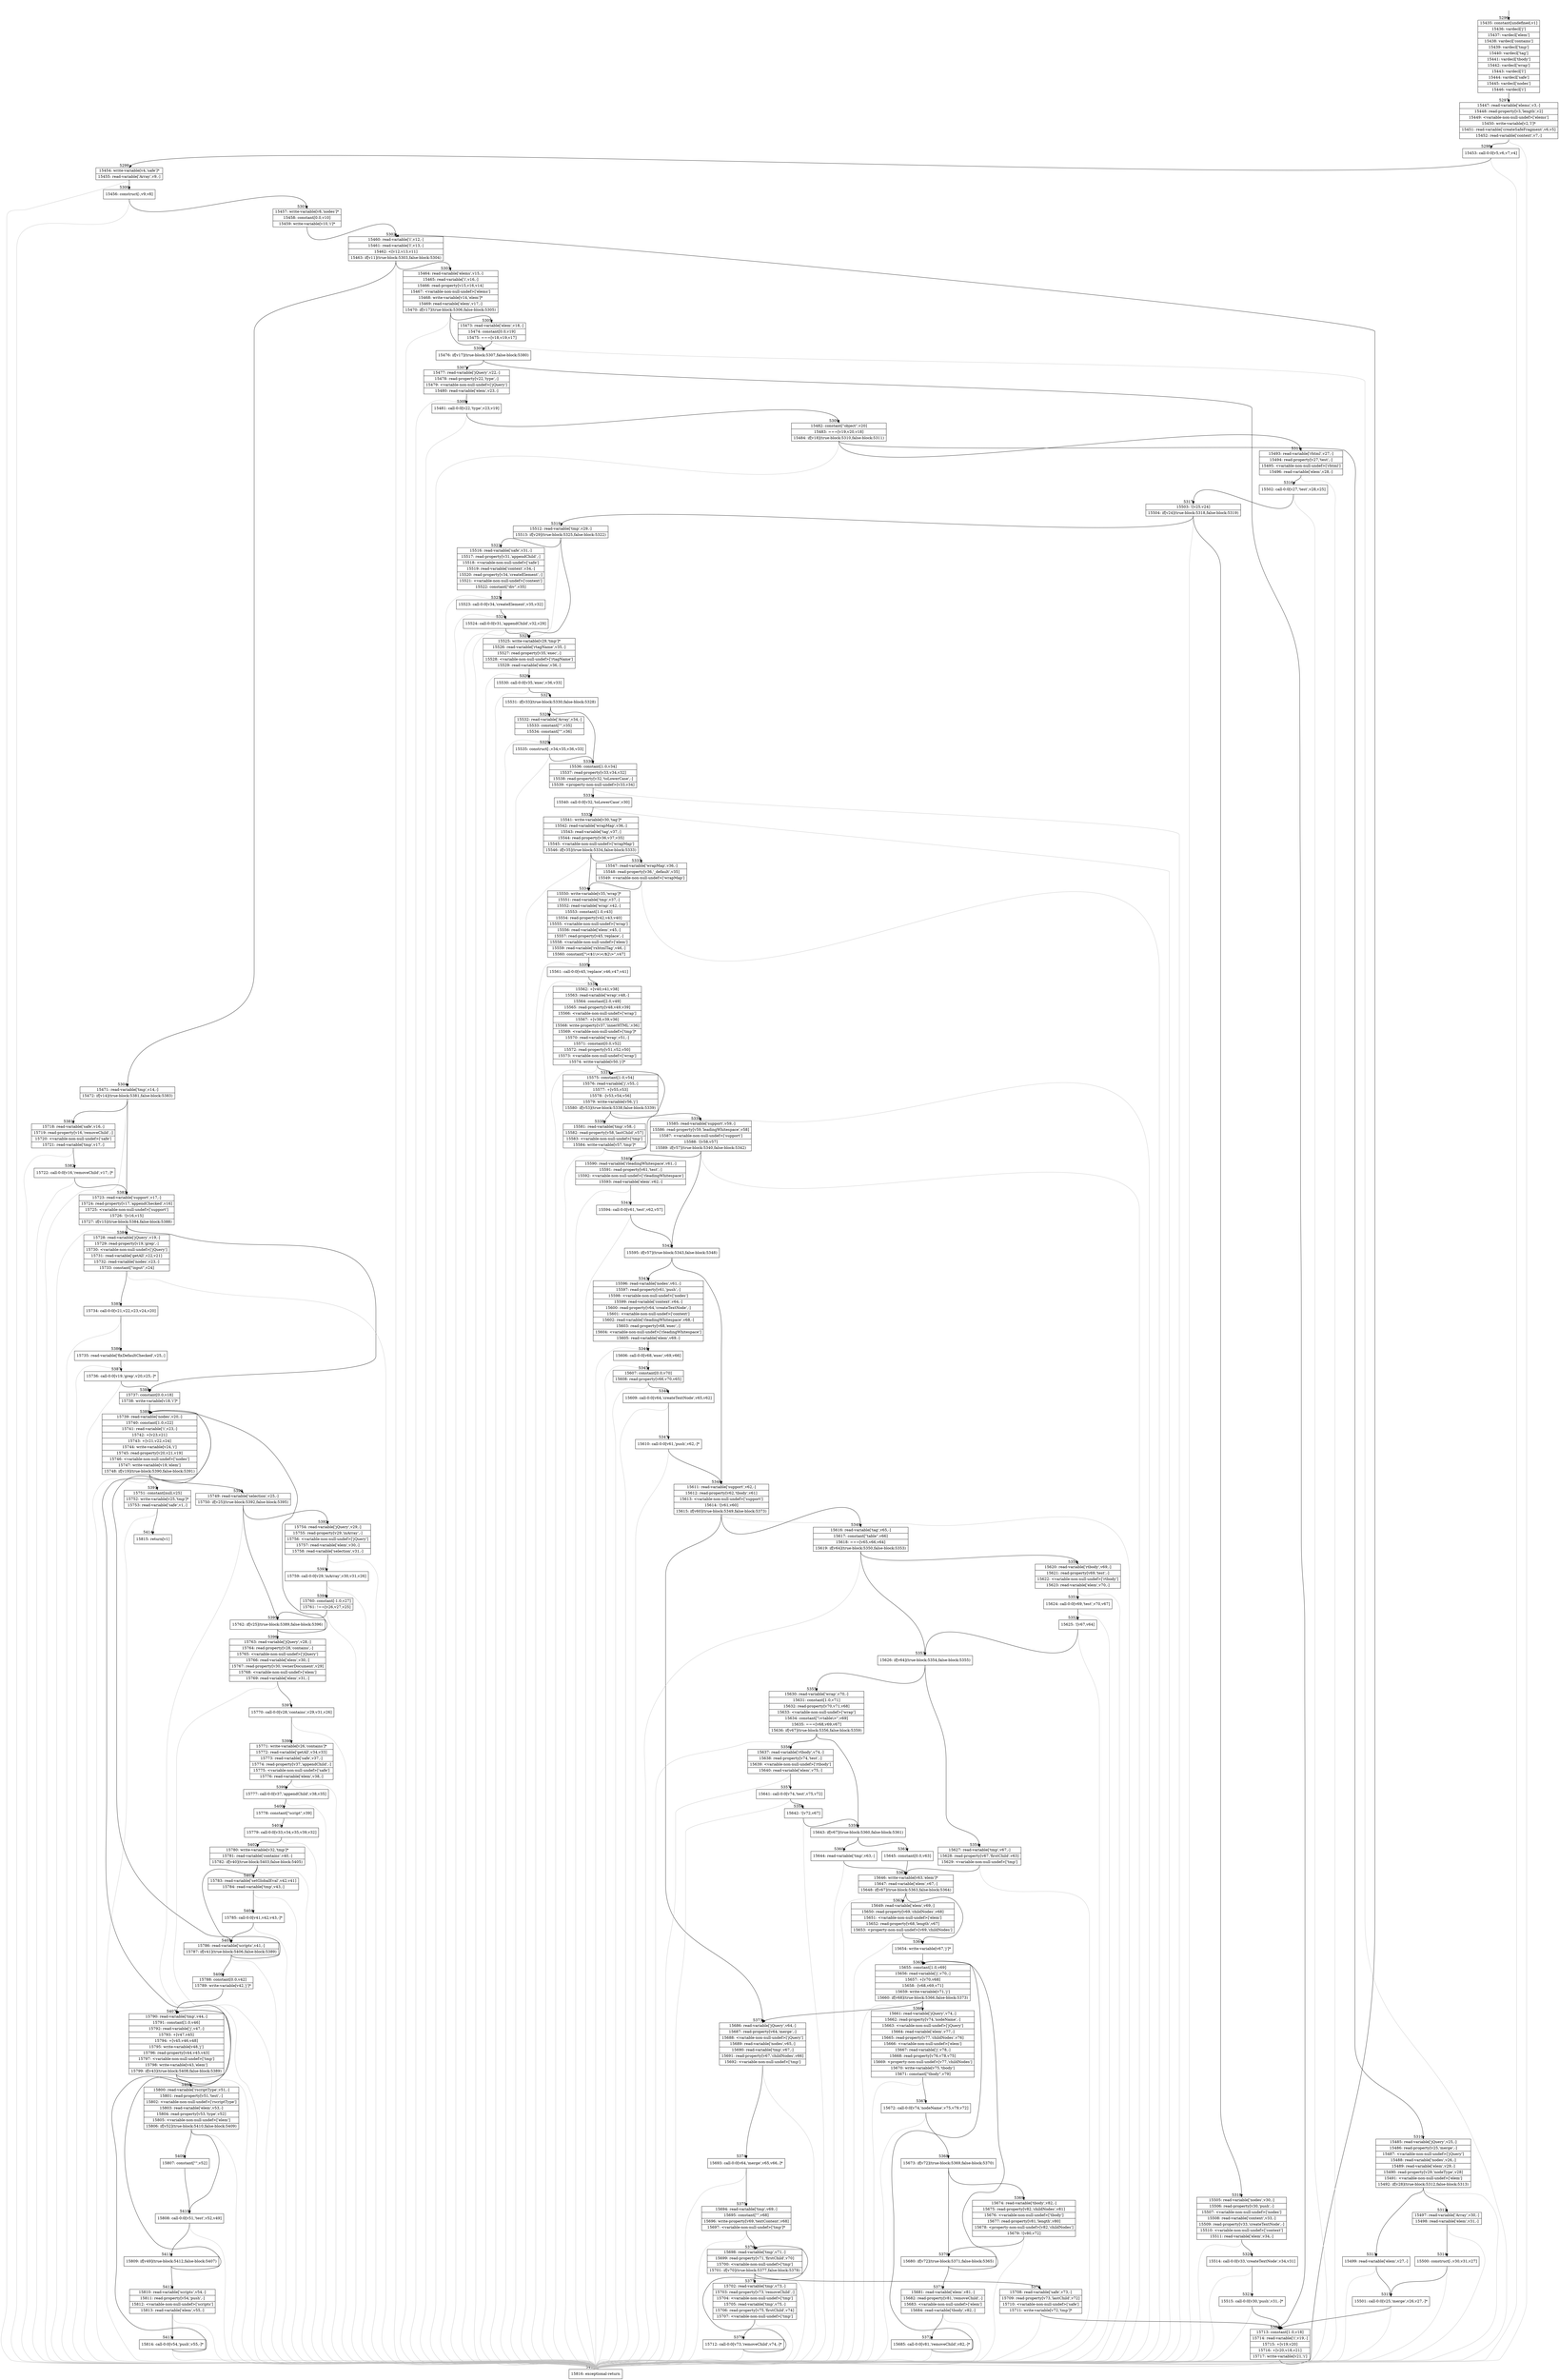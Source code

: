 digraph {
rankdir="TD"
BB_entry334[shape=none,label=""];
BB_entry334 -> BB5296 [tailport=s, headport=n, headlabel="    5296"]
BB5296 [shape=record label="{15435: constant[undefined,v1]|15436: vardecl['j']|15437: vardecl['elem']|15438: vardecl['contains']|15439: vardecl['tmp']|15440: vardecl['tag']|15441: vardecl['tbody']|15442: vardecl['wrap']|15443: vardecl['l']|15444: vardecl['safe']|15445: vardecl['nodes']|15446: vardecl['i']}" ] 
BB5296 -> BB5297 [tailport=s, headport=n, headlabel="      5297"]
BB5297 [shape=record label="{15447: read-variable['elems',v3,-]|15448: read-property[v3,'length',v2]|15449: \<variable-non-null-undef\>['elems']|15450: write-variable[v2,'l']*|15451: read-variable['createSafeFragment',v6,v5]|15452: read-variable['context',v7,-]}" ] 
BB5297 -> BB5298 [tailport=s, headport=n, headlabel="      5298"]
BB5297 -> BB5415 [tailport=s, headport=n, color=gray, headlabel="      5415"]
BB5298 [shape=record label="{15453: call-0:0[v5,v6,v7,v4]}" ] 
BB5298 -> BB5299 [tailport=s, headport=n, headlabel="      5299"]
BB5298 -> BB5415 [tailport=s, headport=n, color=gray]
BB5299 [shape=record label="{15454: write-variable[v4,'safe']*|15455: read-variable['Array',v9,-]}" ] 
BB5299 -> BB5300 [tailport=s, headport=n, headlabel="      5300"]
BB5299 -> BB5415 [tailport=s, headport=n, color=gray]
BB5300 [shape=record label="{15456: construct[-,v9,v8]}" ] 
BB5300 -> BB5301 [tailport=s, headport=n, headlabel="      5301"]
BB5300 -> BB5415 [tailport=s, headport=n, color=gray]
BB5301 [shape=record label="{15457: write-variable[v8,'nodes']*|15458: constant[0.0,v10]|15459: write-variable[v10,'i']*}" ] 
BB5301 -> BB5302 [tailport=s, headport=n, headlabel="      5302"]
BB5302 [shape=record label="{15460: read-variable['i',v12,-]|15461: read-variable['l',v13,-]|15462: \<[v12,v13,v11]|15463: if[v11](true-block:5303,false-block:5304)}" ] 
BB5302 -> BB5303 [tailport=s, headport=n, headlabel="      5303"]
BB5302 -> BB5304 [tailport=s, headport=n, headlabel="      5304"]
BB5302 -> BB5415 [tailport=s, headport=n, color=gray]
BB5303 [shape=record label="{15464: read-variable['elems',v15,-]|15465: read-variable['i',v16,-]|15466: read-property[v15,v16,v14]|15467: \<variable-non-null-undef\>['elems']|15468: write-variable[v14,'elem']*|15469: read-variable['elem',v17,-]|15470: if[v17](true-block:5306,false-block:5305)}" ] 
BB5303 -> BB5306 [tailport=s, headport=n, headlabel="      5306"]
BB5303 -> BB5305 [tailport=s, headport=n, headlabel="      5305"]
BB5303 -> BB5415 [tailport=s, headport=n, color=gray]
BB5304 [shape=record label="{15471: read-variable['tmp',v14,-]|15472: if[v14](true-block:5381,false-block:5383)}" ] 
BB5304 -> BB5381 [tailport=s, headport=n, headlabel="      5381"]
BB5304 -> BB5383 [tailport=s, headport=n, headlabel="      5383"]
BB5304 -> BB5415 [tailport=s, headport=n, color=gray]
BB5305 [shape=record label="{15473: read-variable['elem',v18,-]|15474: constant[0.0,v19]|15475: ===[v18,v19,v17]}" ] 
BB5305 -> BB5306 [tailport=s, headport=n]
BB5305 -> BB5415 [tailport=s, headport=n, color=gray]
BB5306 [shape=record label="{15476: if[v17](true-block:5307,false-block:5380)}" ] 
BB5306 -> BB5307 [tailport=s, headport=n, headlabel="      5307"]
BB5306 -> BB5380 [tailport=s, headport=n, headlabel="      5380"]
BB5307 [shape=record label="{15477: read-variable['jQuery',v22,-]|15478: read-property[v22,'type',-]|15479: \<variable-non-null-undef\>['jQuery']|15480: read-variable['elem',v23,-]}" ] 
BB5307 -> BB5308 [tailport=s, headport=n, headlabel="      5308"]
BB5307 -> BB5415 [tailport=s, headport=n, color=gray]
BB5308 [shape=record label="{15481: call-0:0[v22,'type',v23,v19]}" ] 
BB5308 -> BB5309 [tailport=s, headport=n, headlabel="      5309"]
BB5308 -> BB5415 [tailport=s, headport=n, color=gray]
BB5309 [shape=record label="{15482: constant[\"object\",v20]|15483: ===[v19,v20,v18]|15484: if[v18](true-block:5310,false-block:5311)}" ] 
BB5309 -> BB5310 [tailport=s, headport=n, headlabel="      5310"]
BB5309 -> BB5311 [tailport=s, headport=n, headlabel="      5311"]
BB5309 -> BB5415 [tailport=s, headport=n, color=gray]
BB5310 [shape=record label="{15485: read-variable['jQuery',v25,-]|15486: read-property[v25,'merge',-]|15487: \<variable-non-null-undef\>['jQuery']|15488: read-variable['nodes',v26,-]|15489: read-variable['elem',v29,-]|15490: read-property[v29,'nodeType',v28]|15491: \<variable-non-null-undef\>['elem']|15492: if[v28](true-block:5312,false-block:5313)}" ] 
BB5310 -> BB5312 [tailport=s, headport=n, headlabel="      5312"]
BB5310 -> BB5313 [tailport=s, headport=n, headlabel="      5313"]
BB5310 -> BB5415 [tailport=s, headport=n, color=gray]
BB5311 [shape=record label="{15493: read-variable['rhtml',v27,-]|15494: read-property[v27,'test',-]|15495: \<variable-non-null-undef\>['rhtml']|15496: read-variable['elem',v28,-]}" ] 
BB5311 -> BB5316 [tailport=s, headport=n, headlabel="      5316"]
BB5311 -> BB5415 [tailport=s, headport=n, color=gray]
BB5312 [shape=record label="{15497: read-variable['Array',v30,-]|15498: read-variable['elem',v31,-]}" ] 
BB5312 -> BB5314 [tailport=s, headport=n, headlabel="      5314"]
BB5312 -> BB5415 [tailport=s, headport=n, color=gray]
BB5313 [shape=record label="{15499: read-variable['elem',v27,-]}" ] 
BB5313 -> BB5315 [tailport=s, headport=n, headlabel="      5315"]
BB5313 -> BB5415 [tailport=s, headport=n, color=gray]
BB5314 [shape=record label="{15500: construct[-,v30,v31,v27]}" ] 
BB5314 -> BB5315 [tailport=s, headport=n]
BB5314 -> BB5415 [tailport=s, headport=n, color=gray]
BB5315 [shape=record label="{15501: call-0:0[v25,'merge',v26,v27,-]*}" ] 
BB5315 -> BB5380 [tailport=s, headport=n]
BB5315 -> BB5415 [tailport=s, headport=n, color=gray]
BB5316 [shape=record label="{15502: call-0:0[v27,'test',v28,v25]}" ] 
BB5316 -> BB5317 [tailport=s, headport=n, headlabel="      5317"]
BB5316 -> BB5415 [tailport=s, headport=n, color=gray]
BB5317 [shape=record label="{15503: ![v25,v24]|15504: if[v24](true-block:5318,false-block:5319)}" ] 
BB5317 -> BB5318 [tailport=s, headport=n, headlabel="      5318"]
BB5317 -> BB5319 [tailport=s, headport=n, headlabel="      5319"]
BB5317 -> BB5415 [tailport=s, headport=n, color=gray]
BB5318 [shape=record label="{15505: read-variable['nodes',v30,-]|15506: read-property[v30,'push',-]|15507: \<variable-non-null-undef\>['nodes']|15508: read-variable['context',v33,-]|15509: read-property[v33,'createTextNode',-]|15510: \<variable-non-null-undef\>['context']|15511: read-variable['elem',v34,-]}" ] 
BB5318 -> BB5320 [tailport=s, headport=n, headlabel="      5320"]
BB5318 -> BB5415 [tailport=s, headport=n, color=gray]
BB5319 [shape=record label="{15512: read-variable['tmp',v29,-]|15513: if[v29](true-block:5325,false-block:5322)}" ] 
BB5319 -> BB5325 [tailport=s, headport=n, headlabel="      5325"]
BB5319 -> BB5322 [tailport=s, headport=n, headlabel="      5322"]
BB5319 -> BB5415 [tailport=s, headport=n, color=gray]
BB5320 [shape=record label="{15514: call-0:0[v33,'createTextNode',v34,v31]}" ] 
BB5320 -> BB5321 [tailport=s, headport=n, headlabel="      5321"]
BB5320 -> BB5415 [tailport=s, headport=n, color=gray]
BB5321 [shape=record label="{15515: call-0:0[v30,'push',v31,-]*}" ] 
BB5321 -> BB5380 [tailport=s, headport=n]
BB5321 -> BB5415 [tailport=s, headport=n, color=gray]
BB5322 [shape=record label="{15516: read-variable['safe',v31,-]|15517: read-property[v31,'appendChild',-]|15518: \<variable-non-null-undef\>['safe']|15519: read-variable['context',v34,-]|15520: read-property[v34,'createElement',-]|15521: \<variable-non-null-undef\>['context']|15522: constant[\"div\",v35]}" ] 
BB5322 -> BB5323 [tailport=s, headport=n, headlabel="      5323"]
BB5322 -> BB5415 [tailport=s, headport=n, color=gray]
BB5323 [shape=record label="{15523: call-0:0[v34,'createElement',v35,v32]}" ] 
BB5323 -> BB5324 [tailport=s, headport=n, headlabel="      5324"]
BB5323 -> BB5415 [tailport=s, headport=n, color=gray]
BB5324 [shape=record label="{15524: call-0:0[v31,'appendChild',v32,v29]}" ] 
BB5324 -> BB5325 [tailport=s, headport=n]
BB5324 -> BB5415 [tailport=s, headport=n, color=gray]
BB5325 [shape=record label="{15525: write-variable[v29,'tmp']*|15526: read-variable['rtagName',v35,-]|15527: read-property[v35,'exec',-]|15528: \<variable-non-null-undef\>['rtagName']|15529: read-variable['elem',v36,-]}" ] 
BB5325 -> BB5326 [tailport=s, headport=n, headlabel="      5326"]
BB5325 -> BB5415 [tailport=s, headport=n, color=gray]
BB5326 [shape=record label="{15530: call-0:0[v35,'exec',v36,v33]}" ] 
BB5326 -> BB5327 [tailport=s, headport=n, headlabel="      5327"]
BB5326 -> BB5415 [tailport=s, headport=n, color=gray]
BB5327 [shape=record label="{15531: if[v33](true-block:5330,false-block:5328)}" ] 
BB5327 -> BB5330 [tailport=s, headport=n, headlabel="      5330"]
BB5327 -> BB5328 [tailport=s, headport=n, headlabel="      5328"]
BB5328 [shape=record label="{15532: read-variable['Array',v34,-]|15533: constant[\"\",v35]|15534: constant[\"\",v36]}" ] 
BB5328 -> BB5329 [tailport=s, headport=n, headlabel="      5329"]
BB5328 -> BB5415 [tailport=s, headport=n, color=gray]
BB5329 [shape=record label="{15535: construct[-,v34,v35,v36,v33]}" ] 
BB5329 -> BB5330 [tailport=s, headport=n]
BB5329 -> BB5415 [tailport=s, headport=n, color=gray]
BB5330 [shape=record label="{15536: constant[1.0,v34]|15537: read-property[v33,v34,v32]|15538: read-property[v32,'toLowerCase',-]|15539: \<property-non-null-undef\>[v33,v34]}" ] 
BB5330 -> BB5331 [tailport=s, headport=n, headlabel="      5331"]
BB5330 -> BB5415 [tailport=s, headport=n, color=gray]
BB5331 [shape=record label="{15540: call-0:0[v32,'toLowerCase',v30]}" ] 
BB5331 -> BB5332 [tailport=s, headport=n, headlabel="      5332"]
BB5331 -> BB5415 [tailport=s, headport=n, color=gray]
BB5332 [shape=record label="{15541: write-variable[v30,'tag']*|15542: read-variable['wrapMap',v36,-]|15543: read-variable['tag',v37,-]|15544: read-property[v36,v37,v35]|15545: \<variable-non-null-undef\>['wrapMap']|15546: if[v35](true-block:5334,false-block:5333)}" ] 
BB5332 -> BB5334 [tailport=s, headport=n, headlabel="      5334"]
BB5332 -> BB5333 [tailport=s, headport=n, headlabel="      5333"]
BB5332 -> BB5415 [tailport=s, headport=n, color=gray]
BB5333 [shape=record label="{15547: read-variable['wrapMap',v36,-]|15548: read-property[v36,'_default',v35]|15549: \<variable-non-null-undef\>['wrapMap']}" ] 
BB5333 -> BB5334 [tailport=s, headport=n]
BB5333 -> BB5415 [tailport=s, headport=n, color=gray]
BB5334 [shape=record label="{15550: write-variable[v35,'wrap']*|15551: read-variable['tmp',v37,-]|15552: read-variable['wrap',v42,-]|15553: constant[1.0,v43]|15554: read-property[v42,v43,v40]|15555: \<variable-non-null-undef\>['wrap']|15556: read-variable['elem',v45,-]|15557: read-property[v45,'replace',-]|15558: \<variable-non-null-undef\>['elem']|15559: read-variable['rxhtmlTag',v46,-]|15560: constant[\"\\\<$1\\\>\\\</$2\\\>\",v47]}" ] 
BB5334 -> BB5335 [tailport=s, headport=n, headlabel="      5335"]
BB5334 -> BB5415 [tailport=s, headport=n, color=gray]
BB5335 [shape=record label="{15561: call-0:0[v45,'replace',v46,v47,v41]}" ] 
BB5335 -> BB5336 [tailport=s, headport=n, headlabel="      5336"]
BB5335 -> BB5415 [tailport=s, headport=n, color=gray]
BB5336 [shape=record label="{15562: +[v40,v41,v38]|15563: read-variable['wrap',v48,-]|15564: constant[2.0,v49]|15565: read-property[v48,v49,v39]|15566: \<variable-non-null-undef\>['wrap']|15567: +[v38,v39,v36]|15568: write-property[v37,'innerHTML',v36]|15569: \<variable-non-null-undef\>['tmp']*|15570: read-variable['wrap',v51,-]|15571: constant[0.0,v52]|15572: read-property[v51,v52,v50]|15573: \<variable-non-null-undef\>['wrap']|15574: write-variable[v50,'j']*}" ] 
BB5336 -> BB5337 [tailport=s, headport=n, headlabel="      5337"]
BB5336 -> BB5415 [tailport=s, headport=n, color=gray]
BB5337 [shape=record label="{15575: constant[1.0,v54]|15576: read-variable['j',v55,-]|15577: +[v55,v53]|15578: -[v53,v54,v56]|15579: write-variable[v56,'j']|15580: if[v53](true-block:5338,false-block:5339)}" ] 
BB5337 -> BB5338 [tailport=s, headport=n, headlabel="      5338"]
BB5337 -> BB5339 [tailport=s, headport=n, headlabel="      5339"]
BB5337 -> BB5415 [tailport=s, headport=n, color=gray]
BB5338 [shape=record label="{15581: read-variable['tmp',v58,-]|15582: read-property[v58,'lastChild',v57]|15583: \<variable-non-null-undef\>['tmp']|15584: write-variable[v57,'tmp']*}" ] 
BB5338 -> BB5337 [tailport=s, headport=n]
BB5338 -> BB5415 [tailport=s, headport=n, color=gray]
BB5339 [shape=record label="{15585: read-variable['support',v59,-]|15586: read-property[v59,'leadingWhitespace',v58]|15587: \<variable-non-null-undef\>['support']|15588: ![v58,v57]|15589: if[v57](true-block:5340,false-block:5342)}" ] 
BB5339 -> BB5342 [tailport=s, headport=n, headlabel="      5342"]
BB5339 -> BB5340 [tailport=s, headport=n, headlabel="      5340"]
BB5339 -> BB5415 [tailport=s, headport=n, color=gray]
BB5340 [shape=record label="{15590: read-variable['rleadingWhitespace',v61,-]|15591: read-property[v61,'test',-]|15592: \<variable-non-null-undef\>['rleadingWhitespace']|15593: read-variable['elem',v62,-]}" ] 
BB5340 -> BB5341 [tailport=s, headport=n, headlabel="      5341"]
BB5340 -> BB5415 [tailport=s, headport=n, color=gray]
BB5341 [shape=record label="{15594: call-0:0[v61,'test',v62,v57]}" ] 
BB5341 -> BB5342 [tailport=s, headport=n]
BB5341 -> BB5415 [tailport=s, headport=n, color=gray]
BB5342 [shape=record label="{15595: if[v57](true-block:5343,false-block:5348)}" ] 
BB5342 -> BB5343 [tailport=s, headport=n, headlabel="      5343"]
BB5342 -> BB5348 [tailport=s, headport=n, headlabel="      5348"]
BB5343 [shape=record label="{15596: read-variable['nodes',v61,-]|15597: read-property[v61,'push',-]|15598: \<variable-non-null-undef\>['nodes']|15599: read-variable['context',v64,-]|15600: read-property[v64,'createTextNode',-]|15601: \<variable-non-null-undef\>['context']|15602: read-variable['rleadingWhitespace',v68,-]|15603: read-property[v68,'exec',-]|15604: \<variable-non-null-undef\>['rleadingWhitespace']|15605: read-variable['elem',v69,-]}" ] 
BB5343 -> BB5344 [tailport=s, headport=n, headlabel="      5344"]
BB5343 -> BB5415 [tailport=s, headport=n, color=gray]
BB5344 [shape=record label="{15606: call-0:0[v68,'exec',v69,v66]}" ] 
BB5344 -> BB5345 [tailport=s, headport=n, headlabel="      5345"]
BB5344 -> BB5415 [tailport=s, headport=n, color=gray]
BB5345 [shape=record label="{15607: constant[0.0,v70]|15608: read-property[v66,v70,v65]}" ] 
BB5345 -> BB5346 [tailport=s, headport=n, headlabel="      5346"]
BB5345 -> BB5415 [tailport=s, headport=n, color=gray]
BB5346 [shape=record label="{15609: call-0:0[v64,'createTextNode',v65,v62]}" ] 
BB5346 -> BB5347 [tailport=s, headport=n, headlabel="      5347"]
BB5346 -> BB5415 [tailport=s, headport=n, color=gray]
BB5347 [shape=record label="{15610: call-0:0[v61,'push',v62,-]*}" ] 
BB5347 -> BB5348 [tailport=s, headport=n]
BB5347 -> BB5415 [tailport=s, headport=n, color=gray]
BB5348 [shape=record label="{15611: read-variable['support',v62,-]|15612: read-property[v62,'tbody',v61]|15613: \<variable-non-null-undef\>['support']|15614: ![v61,v60]|15615: if[v60](true-block:5349,false-block:5373)}" ] 
BB5348 -> BB5349 [tailport=s, headport=n, headlabel="      5349"]
BB5348 -> BB5373 [tailport=s, headport=n, headlabel="      5373"]
BB5348 -> BB5415 [tailport=s, headport=n, color=gray]
BB5349 [shape=record label="{15616: read-variable['tag',v65,-]|15617: constant[\"table\",v66]|15618: ===[v65,v66,v64]|15619: if[v64](true-block:5350,false-block:5353)}" ] 
BB5349 -> BB5353 [tailport=s, headport=n, headlabel="      5353"]
BB5349 -> BB5350 [tailport=s, headport=n, headlabel="      5350"]
BB5349 -> BB5415 [tailport=s, headport=n, color=gray]
BB5350 [shape=record label="{15620: read-variable['rtbody',v69,-]|15621: read-property[v69,'test',-]|15622: \<variable-non-null-undef\>['rtbody']|15623: read-variable['elem',v70,-]}" ] 
BB5350 -> BB5351 [tailport=s, headport=n, headlabel="      5351"]
BB5350 -> BB5415 [tailport=s, headport=n, color=gray]
BB5351 [shape=record label="{15624: call-0:0[v69,'test',v70,v67]}" ] 
BB5351 -> BB5352 [tailport=s, headport=n, headlabel="      5352"]
BB5351 -> BB5415 [tailport=s, headport=n, color=gray]
BB5352 [shape=record label="{15625: ![v67,v64]}" ] 
BB5352 -> BB5353 [tailport=s, headport=n]
BB5352 -> BB5415 [tailport=s, headport=n, color=gray]
BB5353 [shape=record label="{15626: if[v64](true-block:5354,false-block:5355)}" ] 
BB5353 -> BB5354 [tailport=s, headport=n, headlabel="      5354"]
BB5353 -> BB5355 [tailport=s, headport=n, headlabel="      5355"]
BB5354 [shape=record label="{15627: read-variable['tmp',v67,-]|15628: read-property[v67,'firstChild',v63]|15629: \<variable-non-null-undef\>['tmp']}" ] 
BB5354 -> BB5362 [tailport=s, headport=n, headlabel="      5362"]
BB5354 -> BB5415 [tailport=s, headport=n, color=gray]
BB5355 [shape=record label="{15630: read-variable['wrap',v70,-]|15631: constant[1.0,v71]|15632: read-property[v70,v71,v68]|15633: \<variable-non-null-undef\>['wrap']|15634: constant[\"\\\<table\\\>\",v69]|15635: ===[v68,v69,v67]|15636: if[v67](true-block:5356,false-block:5359)}" ] 
BB5355 -> BB5359 [tailport=s, headport=n, headlabel="      5359"]
BB5355 -> BB5356 [tailport=s, headport=n, headlabel="      5356"]
BB5355 -> BB5415 [tailport=s, headport=n, color=gray]
BB5356 [shape=record label="{15637: read-variable['rtbody',v74,-]|15638: read-property[v74,'test',-]|15639: \<variable-non-null-undef\>['rtbody']|15640: read-variable['elem',v75,-]}" ] 
BB5356 -> BB5357 [tailport=s, headport=n, headlabel="      5357"]
BB5356 -> BB5415 [tailport=s, headport=n, color=gray]
BB5357 [shape=record label="{15641: call-0:0[v74,'test',v75,v72]}" ] 
BB5357 -> BB5358 [tailport=s, headport=n, headlabel="      5358"]
BB5357 -> BB5415 [tailport=s, headport=n, color=gray]
BB5358 [shape=record label="{15642: ![v72,v67]}" ] 
BB5358 -> BB5359 [tailport=s, headport=n]
BB5358 -> BB5415 [tailport=s, headport=n, color=gray]
BB5359 [shape=record label="{15643: if[v67](true-block:5360,false-block:5361)}" ] 
BB5359 -> BB5360 [tailport=s, headport=n, headlabel="      5360"]
BB5359 -> BB5361 [tailport=s, headport=n, headlabel="      5361"]
BB5360 [shape=record label="{15644: read-variable['tmp',v63,-]}" ] 
BB5360 -> BB5362 [tailport=s, headport=n]
BB5360 -> BB5415 [tailport=s, headport=n, color=gray]
BB5361 [shape=record label="{15645: constant[0.0,v63]}" ] 
BB5361 -> BB5362 [tailport=s, headport=n]
BB5362 [shape=record label="{15646: write-variable[v63,'elem']*|15647: read-variable['elem',v67,-]|15648: if[v67](true-block:5363,false-block:5364)}" ] 
BB5362 -> BB5364 [tailport=s, headport=n, headlabel="      5364"]
BB5362 -> BB5363 [tailport=s, headport=n, headlabel="      5363"]
BB5362 -> BB5415 [tailport=s, headport=n, color=gray]
BB5363 [shape=record label="{15649: read-variable['elem',v69,-]|15650: read-property[v69,'childNodes',v68]|15651: \<variable-non-null-undef\>['elem']|15652: read-property[v68,'length',v67]|15653: \<property-non-null-undef\>[v69,'childNodes']}" ] 
BB5363 -> BB5364 [tailport=s, headport=n]
BB5363 -> BB5415 [tailport=s, headport=n, color=gray]
BB5364 [shape=record label="{15654: write-variable[v67,'j']*}" ] 
BB5364 -> BB5365 [tailport=s, headport=n, headlabel="      5365"]
BB5365 [shape=record label="{15655: constant[1.0,v69]|15656: read-variable['j',v70,-]|15657: +[v70,v68]|15658: -[v68,v69,v71]|15659: write-variable[v71,'j']|15660: if[v68](true-block:5366,false-block:5373)}" ] 
BB5365 -> BB5366 [tailport=s, headport=n, headlabel="      5366"]
BB5365 -> BB5373 [tailport=s, headport=n]
BB5365 -> BB5415 [tailport=s, headport=n, color=gray]
BB5366 [shape=record label="{15661: read-variable['jQuery',v74,-]|15662: read-property[v74,'nodeName',-]|15663: \<variable-non-null-undef\>['jQuery']|15664: read-variable['elem',v77,-]|15665: read-property[v77,'childNodes',v76]|15666: \<variable-non-null-undef\>['elem']|15667: read-variable['j',v78,-]|15668: read-property[v76,v78,v75]|15669: \<property-non-null-undef\>[v77,'childNodes']|15670: write-variable[v75,'tbody']|15671: constant[\"tbody\",v79]}" ] 
BB5366 -> BB5367 [tailport=s, headport=n, headlabel="      5367"]
BB5366 -> BB5415 [tailport=s, headport=n, color=gray]
BB5367 [shape=record label="{15672: call-0:0[v74,'nodeName',v75,v79,v72]}" ] 
BB5367 -> BB5368 [tailport=s, headport=n, headlabel="      5368"]
BB5367 -> BB5415 [tailport=s, headport=n, color=gray]
BB5368 [shape=record label="{15673: if[v72](true-block:5369,false-block:5370)}" ] 
BB5368 -> BB5370 [tailport=s, headport=n, headlabel="      5370"]
BB5368 -> BB5369 [tailport=s, headport=n, headlabel="      5369"]
BB5369 [shape=record label="{15674: read-variable['tbody',v82,-]|15675: read-property[v82,'childNodes',v81]|15676: \<variable-non-null-undef\>['tbody']|15677: read-property[v81,'length',v80]|15678: \<property-non-null-undef\>[v82,'childNodes']|15679: ![v80,v72]}" ] 
BB5369 -> BB5370 [tailport=s, headport=n]
BB5369 -> BB5415 [tailport=s, headport=n, color=gray]
BB5370 [shape=record label="{15680: if[v72](true-block:5371,false-block:5365)}" ] 
BB5370 -> BB5371 [tailport=s, headport=n, headlabel="      5371"]
BB5370 -> BB5365 [tailport=s, headport=n]
BB5371 [shape=record label="{15681: read-variable['elem',v81,-]|15682: read-property[v81,'removeChild',-]|15683: \<variable-non-null-undef\>['elem']|15684: read-variable['tbody',v82,-]}" ] 
BB5371 -> BB5372 [tailport=s, headport=n, headlabel="      5372"]
BB5371 -> BB5415 [tailport=s, headport=n, color=gray]
BB5372 [shape=record label="{15685: call-0:0[v81,'removeChild',v82,-]*}" ] 
BB5372 -> BB5365 [tailport=s, headport=n]
BB5372 -> BB5415 [tailport=s, headport=n, color=gray]
BB5373 [shape=record label="{15686: read-variable['jQuery',v64,-]|15687: read-property[v64,'merge',-]|15688: \<variable-non-null-undef\>['jQuery']|15689: read-variable['nodes',v65,-]|15690: read-variable['tmp',v67,-]|15691: read-property[v67,'childNodes',v66]|15692: \<variable-non-null-undef\>['tmp']}" ] 
BB5373 -> BB5374 [tailport=s, headport=n, headlabel="      5374"]
BB5373 -> BB5415 [tailport=s, headport=n, color=gray]
BB5374 [shape=record label="{15693: call-0:0[v64,'merge',v65,v66,-]*}" ] 
BB5374 -> BB5375 [tailport=s, headport=n, headlabel="      5375"]
BB5374 -> BB5415 [tailport=s, headport=n, color=gray]
BB5375 [shape=record label="{15694: read-variable['tmp',v69,-]|15695: constant[\"\",v68]|15696: write-property[v69,'textContent',v68]|15697: \<variable-non-null-undef\>['tmp']*}" ] 
BB5375 -> BB5376 [tailport=s, headport=n, headlabel="      5376"]
BB5375 -> BB5415 [tailport=s, headport=n, color=gray]
BB5376 [shape=record label="{15698: read-variable['tmp',v71,-]|15699: read-property[v71,'firstChild',v70]|15700: \<variable-non-null-undef\>['tmp']|15701: if[v70](true-block:5377,false-block:5378)}" ] 
BB5376 -> BB5377 [tailport=s, headport=n, headlabel="      5377"]
BB5376 -> BB5378 [tailport=s, headport=n, headlabel="      5378"]
BB5376 -> BB5415 [tailport=s, headport=n, color=gray]
BB5377 [shape=record label="{15702: read-variable['tmp',v73,-]|15703: read-property[v73,'removeChild',-]|15704: \<variable-non-null-undef\>['tmp']|15705: read-variable['tmp',v75,-]|15706: read-property[v75,'firstChild',v74]|15707: \<variable-non-null-undef\>['tmp']}" ] 
BB5377 -> BB5379 [tailport=s, headport=n, headlabel="      5379"]
BB5377 -> BB5415 [tailport=s, headport=n, color=gray]
BB5378 [shape=record label="{15708: read-variable['safe',v73,-]|15709: read-property[v73,'lastChild',v72]|15710: \<variable-non-null-undef\>['safe']|15711: write-variable[v72,'tmp']*}" ] 
BB5378 -> BB5380 [tailport=s, headport=n]
BB5378 -> BB5415 [tailport=s, headport=n, color=gray]
BB5379 [shape=record label="{15712: call-0:0[v73,'removeChild',v74,-]*}" ] 
BB5379 -> BB5376 [tailport=s, headport=n]
BB5379 -> BB5415 [tailport=s, headport=n, color=gray]
BB5380 [shape=record label="{15713: constant[1.0,v18]|15714: read-variable['i',v19,-]|15715: +[v19,v20]|15716: +[v20,v18,v21]|15717: write-variable[v21,'i']}" ] 
BB5380 -> BB5302 [tailport=s, headport=n]
BB5380 -> BB5415 [tailport=s, headport=n, color=gray]
BB5381 [shape=record label="{15718: read-variable['safe',v16,-]|15719: read-property[v16,'removeChild',-]|15720: \<variable-non-null-undef\>['safe']|15721: read-variable['tmp',v17,-]}" ] 
BB5381 -> BB5382 [tailport=s, headport=n, headlabel="      5382"]
BB5381 -> BB5415 [tailport=s, headport=n, color=gray]
BB5382 [shape=record label="{15722: call-0:0[v16,'removeChild',v17,-]*}" ] 
BB5382 -> BB5383 [tailport=s, headport=n]
BB5382 -> BB5415 [tailport=s, headport=n, color=gray]
BB5383 [shape=record label="{15723: read-variable['support',v17,-]|15724: read-property[v17,'appendChecked',v16]|15725: \<variable-non-null-undef\>['support']|15726: ![v16,v15]|15727: if[v15](true-block:5384,false-block:5388)}" ] 
BB5383 -> BB5384 [tailport=s, headport=n, headlabel="      5384"]
BB5383 -> BB5388 [tailport=s, headport=n, headlabel="      5388"]
BB5383 -> BB5415 [tailport=s, headport=n, color=gray]
BB5384 [shape=record label="{15728: read-variable['jQuery',v19,-]|15729: read-property[v19,'grep',-]|15730: \<variable-non-null-undef\>['jQuery']|15731: read-variable['getAll',v22,v21]|15732: read-variable['nodes',v23,-]|15733: constant[\"input\",v24]}" ] 
BB5384 -> BB5385 [tailport=s, headport=n, headlabel="      5385"]
BB5384 -> BB5415 [tailport=s, headport=n, color=gray]
BB5385 [shape=record label="{15734: call-0:0[v21,v22,v23,v24,v20]}" ] 
BB5385 -> BB5386 [tailport=s, headport=n, headlabel="      5386"]
BB5385 -> BB5415 [tailport=s, headport=n, color=gray]
BB5386 [shape=record label="{15735: read-variable['fixDefaultChecked',v25,-]}" ] 
BB5386 -> BB5387 [tailport=s, headport=n, headlabel="      5387"]
BB5386 -> BB5415 [tailport=s, headport=n, color=gray]
BB5387 [shape=record label="{15736: call-0:0[v19,'grep',v20,v25,-]*}" ] 
BB5387 -> BB5388 [tailport=s, headport=n]
BB5387 -> BB5415 [tailport=s, headport=n, color=gray]
BB5388 [shape=record label="{15737: constant[0.0,v18]|15738: write-variable[v18,'i']*}" ] 
BB5388 -> BB5389 [tailport=s, headport=n, headlabel="      5389"]
BB5389 [shape=record label="{15739: read-variable['nodes',v20,-]|15740: constant[1.0,v22]|15741: read-variable['i',v23,-]|15742: +[v23,v21]|15743: +[v21,v22,v24]|15744: write-variable[v24,'i']|15745: read-property[v20,v21,v19]|15746: \<variable-non-null-undef\>['nodes']|15747: write-variable[v19,'elem']|15748: if[v19](true-block:5390,false-block:5391)}" ] 
BB5389 -> BB5390 [tailport=s, headport=n, headlabel="      5390"]
BB5389 -> BB5391 [tailport=s, headport=n, headlabel="      5391"]
BB5389 -> BB5415 [tailport=s, headport=n, color=gray]
BB5390 [shape=record label="{15749: read-variable['selection',v25,-]|15750: if[v25](true-block:5392,false-block:5395)}" ] 
BB5390 -> BB5395 [tailport=s, headport=n, headlabel="      5395"]
BB5390 -> BB5392 [tailport=s, headport=n, headlabel="      5392"]
BB5390 -> BB5415 [tailport=s, headport=n, color=gray]
BB5391 [shape=record label="{15751: constant[null,v25]|15752: write-variable[v25,'tmp']*|15753: read-variable['safe',v1,-]}" ] 
BB5391 -> BB5414 [tailport=s, headport=n, headlabel="      5414"]
BB5391 -> BB5415 [tailport=s, headport=n, color=gray]
BB5392 [shape=record label="{15754: read-variable['jQuery',v29,-]|15755: read-property[v29,'inArray',-]|15756: \<variable-non-null-undef\>['jQuery']|15757: read-variable['elem',v30,-]|15758: read-variable['selection',v31,-]}" ] 
BB5392 -> BB5393 [tailport=s, headport=n, headlabel="      5393"]
BB5392 -> BB5415 [tailport=s, headport=n, color=gray]
BB5393 [shape=record label="{15759: call-0:0[v29,'inArray',v30,v31,v26]}" ] 
BB5393 -> BB5394 [tailport=s, headport=n, headlabel="      5394"]
BB5393 -> BB5415 [tailport=s, headport=n, color=gray]
BB5394 [shape=record label="{15760: constant[-1.0,v27]|15761: !==[v26,v27,v25]}" ] 
BB5394 -> BB5395 [tailport=s, headport=n]
BB5394 -> BB5415 [tailport=s, headport=n, color=gray]
BB5395 [shape=record label="{15762: if[v25](true-block:5389,false-block:5396)}" ] 
BB5395 -> BB5389 [tailport=s, headport=n]
BB5395 -> BB5396 [tailport=s, headport=n, headlabel="      5396"]
BB5396 [shape=record label="{15763: read-variable['jQuery',v28,-]|15764: read-property[v28,'contains',-]|15765: \<variable-non-null-undef\>['jQuery']|15766: read-variable['elem',v30,-]|15767: read-property[v30,'ownerDocument',v29]|15768: \<variable-non-null-undef\>['elem']|15769: read-variable['elem',v31,-]}" ] 
BB5396 -> BB5397 [tailport=s, headport=n, headlabel="      5397"]
BB5396 -> BB5415 [tailport=s, headport=n, color=gray]
BB5397 [shape=record label="{15770: call-0:0[v28,'contains',v29,v31,v26]}" ] 
BB5397 -> BB5398 [tailport=s, headport=n, headlabel="      5398"]
BB5397 -> BB5415 [tailport=s, headport=n, color=gray]
BB5398 [shape=record label="{15771: write-variable[v26,'contains']*|15772: read-variable['getAll',v34,v33]|15773: read-variable['safe',v37,-]|15774: read-property[v37,'appendChild',-]|15775: \<variable-non-null-undef\>['safe']|15776: read-variable['elem',v38,-]}" ] 
BB5398 -> BB5399 [tailport=s, headport=n, headlabel="      5399"]
BB5398 -> BB5415 [tailport=s, headport=n, color=gray]
BB5399 [shape=record label="{15777: call-0:0[v37,'appendChild',v38,v35]}" ] 
BB5399 -> BB5400 [tailport=s, headport=n, headlabel="      5400"]
BB5399 -> BB5415 [tailport=s, headport=n, color=gray]
BB5400 [shape=record label="{15778: constant[\"script\",v39]}" ] 
BB5400 -> BB5401 [tailport=s, headport=n, headlabel="      5401"]
BB5401 [shape=record label="{15779: call-0:0[v33,v34,v35,v39,v32]}" ] 
BB5401 -> BB5402 [tailport=s, headport=n, headlabel="      5402"]
BB5401 -> BB5415 [tailport=s, headport=n, color=gray]
BB5402 [shape=record label="{15780: write-variable[v32,'tmp']*|15781: read-variable['contains',v40,-]|15782: if[v40](true-block:5403,false-block:5405)}" ] 
BB5402 -> BB5403 [tailport=s, headport=n, headlabel="      5403"]
BB5402 -> BB5405 [tailport=s, headport=n, headlabel="      5405"]
BB5402 -> BB5415 [tailport=s, headport=n, color=gray]
BB5403 [shape=record label="{15783: read-variable['setGlobalEval',v42,v41]|15784: read-variable['tmp',v43,-]}" ] 
BB5403 -> BB5404 [tailport=s, headport=n, headlabel="      5404"]
BB5403 -> BB5415 [tailport=s, headport=n, color=gray]
BB5404 [shape=record label="{15785: call-0:0[v41,v42,v43,-]*}" ] 
BB5404 -> BB5405 [tailport=s, headport=n]
BB5404 -> BB5415 [tailport=s, headport=n, color=gray]
BB5405 [shape=record label="{15786: read-variable['scripts',v41,-]|15787: if[v41](true-block:5406,false-block:5389)}" ] 
BB5405 -> BB5406 [tailport=s, headport=n, headlabel="      5406"]
BB5405 -> BB5389 [tailport=s, headport=n]
BB5405 -> BB5415 [tailport=s, headport=n, color=gray]
BB5406 [shape=record label="{15788: constant[0.0,v42]|15789: write-variable[v42,'j']*}" ] 
BB5406 -> BB5407 [tailport=s, headport=n, headlabel="      5407"]
BB5407 [shape=record label="{15790: read-variable['tmp',v44,-]|15791: constant[1.0,v46]|15792: read-variable['j',v47,-]|15793: +[v47,v45]|15794: +[v45,v46,v48]|15795: write-variable[v48,'j']|15796: read-property[v44,v45,v43]|15797: \<variable-non-null-undef\>['tmp']|15798: write-variable[v43,'elem']|15799: if[v43](true-block:5408,false-block:5389)}" ] 
BB5407 -> BB5408 [tailport=s, headport=n, headlabel="      5408"]
BB5407 -> BB5389 [tailport=s, headport=n]
BB5407 -> BB5415 [tailport=s, headport=n, color=gray]
BB5408 [shape=record label="{15800: read-variable['rscriptType',v51,-]|15801: read-property[v51,'test',-]|15802: \<variable-non-null-undef\>['rscriptType']|15803: read-variable['elem',v53,-]|15804: read-property[v53,'type',v52]|15805: \<variable-non-null-undef\>['elem']|15806: if[v52](true-block:5410,false-block:5409)}" ] 
BB5408 -> BB5410 [tailport=s, headport=n, headlabel="      5410"]
BB5408 -> BB5409 [tailport=s, headport=n, headlabel="      5409"]
BB5408 -> BB5415 [tailport=s, headport=n, color=gray]
BB5409 [shape=record label="{15807: constant[\"\",v52]}" ] 
BB5409 -> BB5410 [tailport=s, headport=n]
BB5410 [shape=record label="{15808: call-0:0[v51,'test',v52,v49]}" ] 
BB5410 -> BB5411 [tailport=s, headport=n, headlabel="      5411"]
BB5410 -> BB5415 [tailport=s, headport=n, color=gray]
BB5411 [shape=record label="{15809: if[v49](true-block:5412,false-block:5407)}" ] 
BB5411 -> BB5412 [tailport=s, headport=n, headlabel="      5412"]
BB5411 -> BB5407 [tailport=s, headport=n]
BB5412 [shape=record label="{15810: read-variable['scripts',v54,-]|15811: read-property[v54,'push',-]|15812: \<variable-non-null-undef\>['scripts']|15813: read-variable['elem',v55,-]}" ] 
BB5412 -> BB5413 [tailport=s, headport=n, headlabel="      5413"]
BB5412 -> BB5415 [tailport=s, headport=n, color=gray]
BB5413 [shape=record label="{15814: call-0:0[v54,'push',v55,-]*}" ] 
BB5413 -> BB5407 [tailport=s, headport=n]
BB5413 -> BB5415 [tailport=s, headport=n, color=gray]
BB5414 [shape=record label="{15815: return[v1]}" ] 
BB5415 [shape=record label="{15816: exceptional-return}" ] 
}
